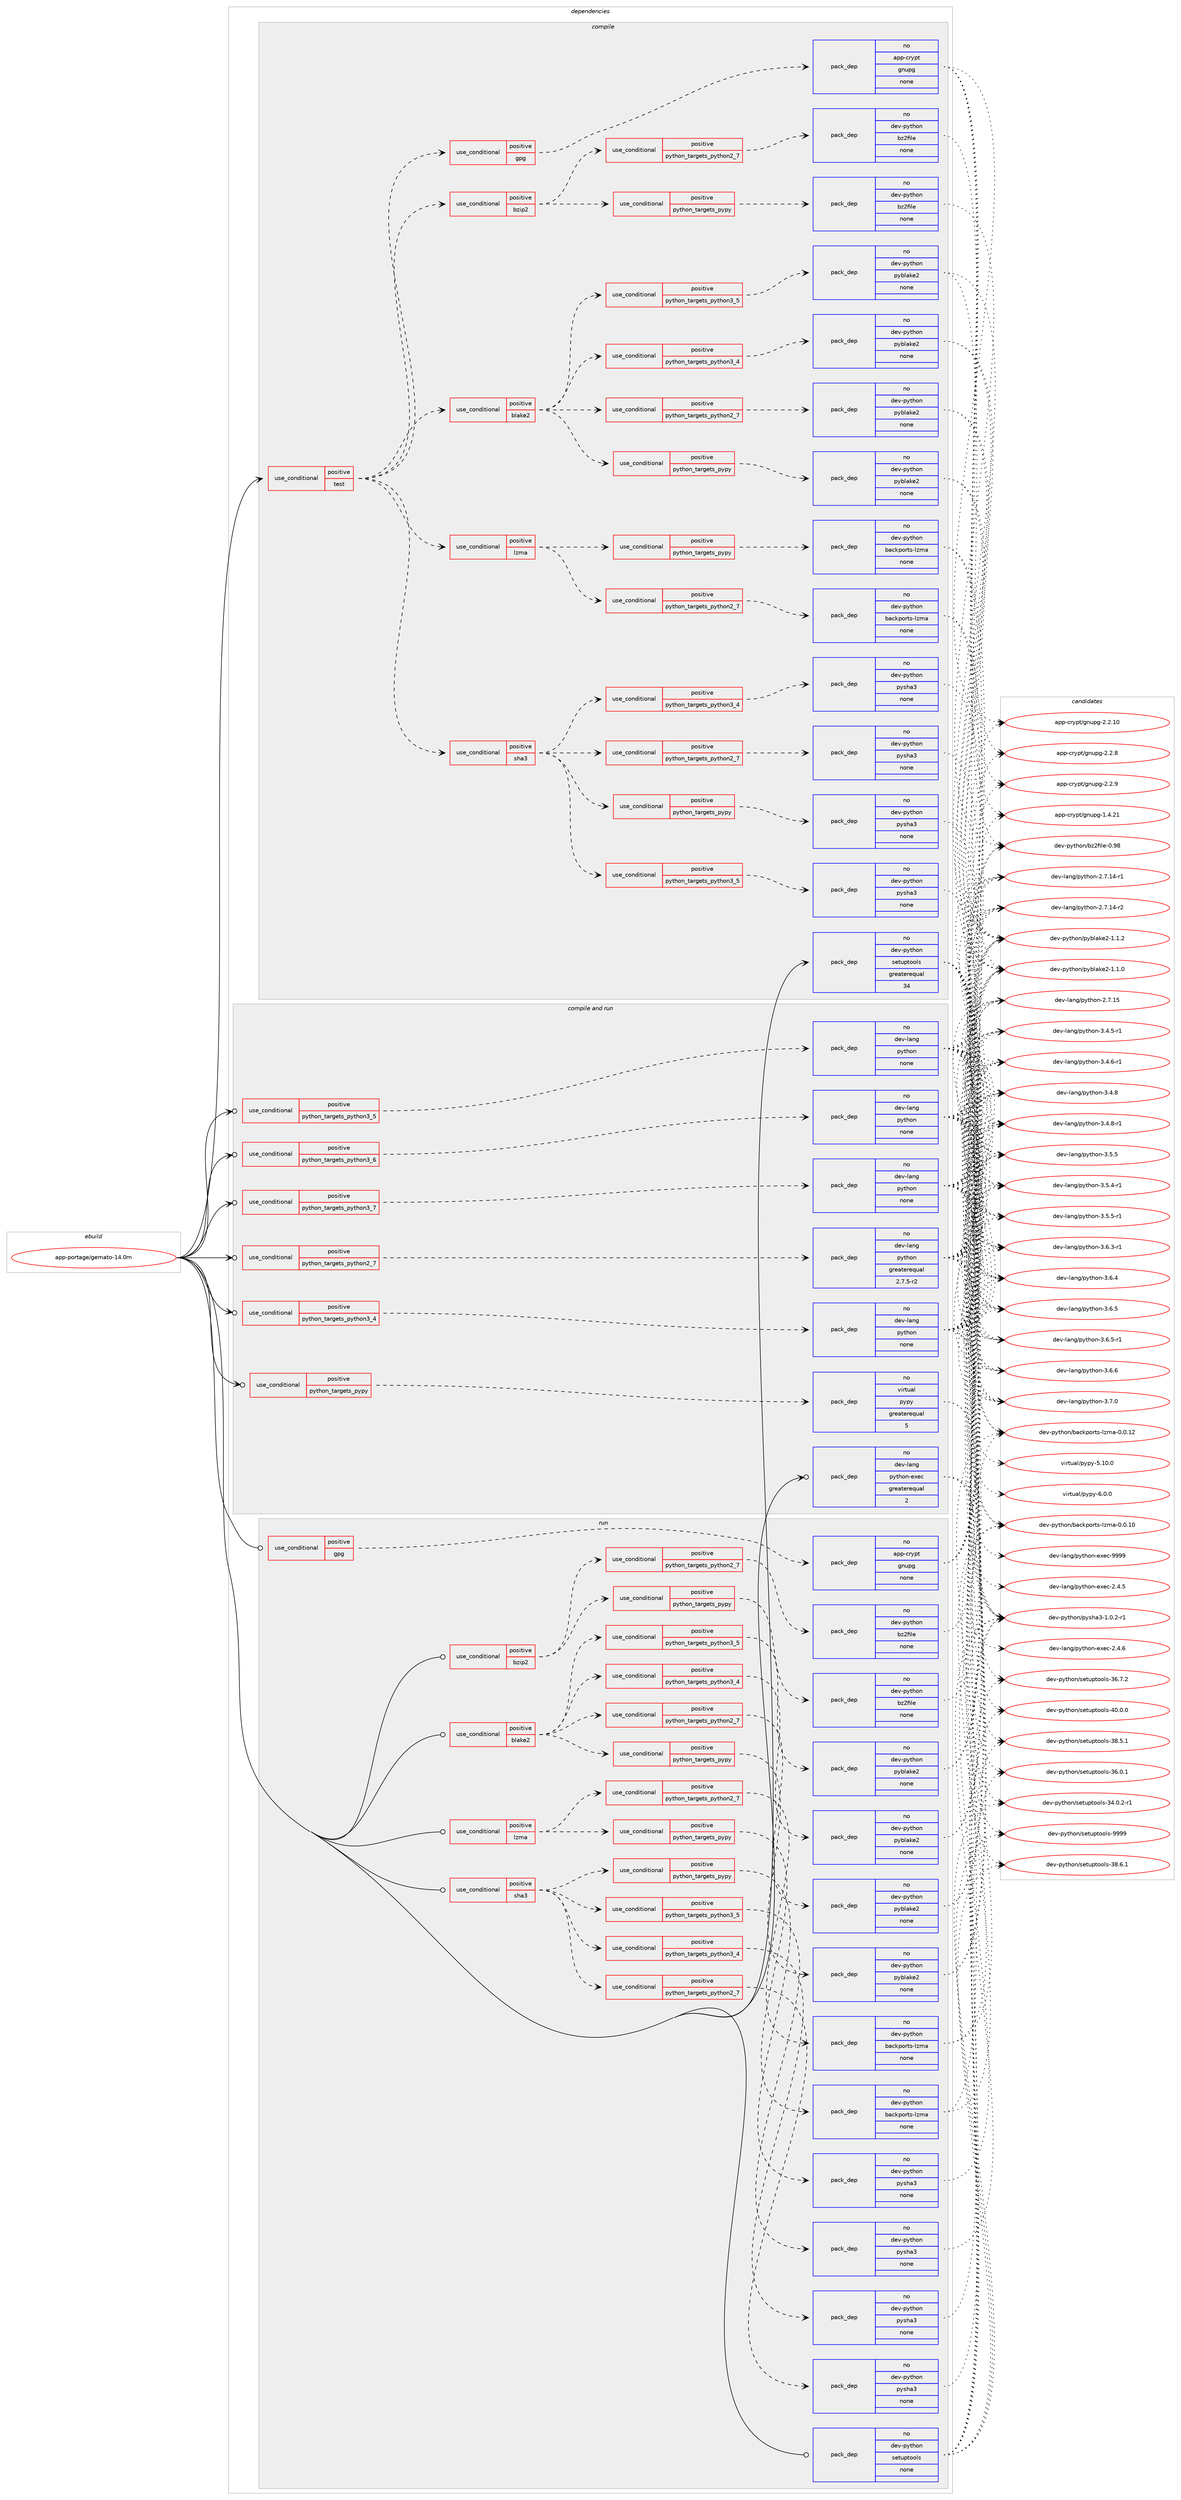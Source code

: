 digraph prolog {

# *************
# Graph options
# *************

newrank=true;
concentrate=true;
compound=true;
graph [rankdir=LR,fontname=Helvetica,fontsize=10,ranksep=1.5];#, ranksep=2.5, nodesep=0.2];
edge  [arrowhead=vee];
node  [fontname=Helvetica,fontsize=10];

# **********
# The ebuild
# **********

subgraph cluster_leftcol {
color=gray;
rank=same;
label=<<i>ebuild</i>>;
id [label="app-portage/gemato-14.0m", color=red, width=4, href="../app-portage/gemato-14.0m.svg"];
}

# ****************
# The dependencies
# ****************

subgraph cluster_midcol {
color=gray;
label=<<i>dependencies</i>>;
subgraph cluster_compile {
fillcolor="#eeeeee";
style=filled;
label=<<i>compile</i>>;
subgraph cond738 {
dependency2680 [label=<<TABLE BORDER="0" CELLBORDER="1" CELLSPACING="0" CELLPADDING="4"><TR><TD ROWSPAN="3" CELLPADDING="10">use_conditional</TD></TR><TR><TD>positive</TD></TR><TR><TD>test</TD></TR></TABLE>>, shape=none, color=red];
subgraph cond739 {
dependency2681 [label=<<TABLE BORDER="0" CELLBORDER="1" CELLSPACING="0" CELLPADDING="4"><TR><TD ROWSPAN="3" CELLPADDING="10">use_conditional</TD></TR><TR><TD>positive</TD></TR><TR><TD>blake2</TD></TR></TABLE>>, shape=none, color=red];
subgraph cond740 {
dependency2682 [label=<<TABLE BORDER="0" CELLBORDER="1" CELLSPACING="0" CELLPADDING="4"><TR><TD ROWSPAN="3" CELLPADDING="10">use_conditional</TD></TR><TR><TD>positive</TD></TR><TR><TD>python_targets_pypy</TD></TR></TABLE>>, shape=none, color=red];
subgraph pack1886 {
dependency2683 [label=<<TABLE BORDER="0" CELLBORDER="1" CELLSPACING="0" CELLPADDING="4" WIDTH="220"><TR><TD ROWSPAN="6" CELLPADDING="30">pack_dep</TD></TR><TR><TD WIDTH="110">no</TD></TR><TR><TD>dev-python</TD></TR><TR><TD>pyblake2</TD></TR><TR><TD>none</TD></TR><TR><TD></TD></TR></TABLE>>, shape=none, color=blue];
}
dependency2682:e -> dependency2683:w [weight=20,style="dashed",arrowhead="vee"];
}
dependency2681:e -> dependency2682:w [weight=20,style="dashed",arrowhead="vee"];
subgraph cond741 {
dependency2684 [label=<<TABLE BORDER="0" CELLBORDER="1" CELLSPACING="0" CELLPADDING="4"><TR><TD ROWSPAN="3" CELLPADDING="10">use_conditional</TD></TR><TR><TD>positive</TD></TR><TR><TD>python_targets_python2_7</TD></TR></TABLE>>, shape=none, color=red];
subgraph pack1887 {
dependency2685 [label=<<TABLE BORDER="0" CELLBORDER="1" CELLSPACING="0" CELLPADDING="4" WIDTH="220"><TR><TD ROWSPAN="6" CELLPADDING="30">pack_dep</TD></TR><TR><TD WIDTH="110">no</TD></TR><TR><TD>dev-python</TD></TR><TR><TD>pyblake2</TD></TR><TR><TD>none</TD></TR><TR><TD></TD></TR></TABLE>>, shape=none, color=blue];
}
dependency2684:e -> dependency2685:w [weight=20,style="dashed",arrowhead="vee"];
}
dependency2681:e -> dependency2684:w [weight=20,style="dashed",arrowhead="vee"];
subgraph cond742 {
dependency2686 [label=<<TABLE BORDER="0" CELLBORDER="1" CELLSPACING="0" CELLPADDING="4"><TR><TD ROWSPAN="3" CELLPADDING="10">use_conditional</TD></TR><TR><TD>positive</TD></TR><TR><TD>python_targets_python3_4</TD></TR></TABLE>>, shape=none, color=red];
subgraph pack1888 {
dependency2687 [label=<<TABLE BORDER="0" CELLBORDER="1" CELLSPACING="0" CELLPADDING="4" WIDTH="220"><TR><TD ROWSPAN="6" CELLPADDING="30">pack_dep</TD></TR><TR><TD WIDTH="110">no</TD></TR><TR><TD>dev-python</TD></TR><TR><TD>pyblake2</TD></TR><TR><TD>none</TD></TR><TR><TD></TD></TR></TABLE>>, shape=none, color=blue];
}
dependency2686:e -> dependency2687:w [weight=20,style="dashed",arrowhead="vee"];
}
dependency2681:e -> dependency2686:w [weight=20,style="dashed",arrowhead="vee"];
subgraph cond743 {
dependency2688 [label=<<TABLE BORDER="0" CELLBORDER="1" CELLSPACING="0" CELLPADDING="4"><TR><TD ROWSPAN="3" CELLPADDING="10">use_conditional</TD></TR><TR><TD>positive</TD></TR><TR><TD>python_targets_python3_5</TD></TR></TABLE>>, shape=none, color=red];
subgraph pack1889 {
dependency2689 [label=<<TABLE BORDER="0" CELLBORDER="1" CELLSPACING="0" CELLPADDING="4" WIDTH="220"><TR><TD ROWSPAN="6" CELLPADDING="30">pack_dep</TD></TR><TR><TD WIDTH="110">no</TD></TR><TR><TD>dev-python</TD></TR><TR><TD>pyblake2</TD></TR><TR><TD>none</TD></TR><TR><TD></TD></TR></TABLE>>, shape=none, color=blue];
}
dependency2688:e -> dependency2689:w [weight=20,style="dashed",arrowhead="vee"];
}
dependency2681:e -> dependency2688:w [weight=20,style="dashed",arrowhead="vee"];
}
dependency2680:e -> dependency2681:w [weight=20,style="dashed",arrowhead="vee"];
subgraph cond744 {
dependency2690 [label=<<TABLE BORDER="0" CELLBORDER="1" CELLSPACING="0" CELLPADDING="4"><TR><TD ROWSPAN="3" CELLPADDING="10">use_conditional</TD></TR><TR><TD>positive</TD></TR><TR><TD>bzip2</TD></TR></TABLE>>, shape=none, color=red];
subgraph cond745 {
dependency2691 [label=<<TABLE BORDER="0" CELLBORDER="1" CELLSPACING="0" CELLPADDING="4"><TR><TD ROWSPAN="3" CELLPADDING="10">use_conditional</TD></TR><TR><TD>positive</TD></TR><TR><TD>python_targets_pypy</TD></TR></TABLE>>, shape=none, color=red];
subgraph pack1890 {
dependency2692 [label=<<TABLE BORDER="0" CELLBORDER="1" CELLSPACING="0" CELLPADDING="4" WIDTH="220"><TR><TD ROWSPAN="6" CELLPADDING="30">pack_dep</TD></TR><TR><TD WIDTH="110">no</TD></TR><TR><TD>dev-python</TD></TR><TR><TD>bz2file</TD></TR><TR><TD>none</TD></TR><TR><TD></TD></TR></TABLE>>, shape=none, color=blue];
}
dependency2691:e -> dependency2692:w [weight=20,style="dashed",arrowhead="vee"];
}
dependency2690:e -> dependency2691:w [weight=20,style="dashed",arrowhead="vee"];
subgraph cond746 {
dependency2693 [label=<<TABLE BORDER="0" CELLBORDER="1" CELLSPACING="0" CELLPADDING="4"><TR><TD ROWSPAN="3" CELLPADDING="10">use_conditional</TD></TR><TR><TD>positive</TD></TR><TR><TD>python_targets_python2_7</TD></TR></TABLE>>, shape=none, color=red];
subgraph pack1891 {
dependency2694 [label=<<TABLE BORDER="0" CELLBORDER="1" CELLSPACING="0" CELLPADDING="4" WIDTH="220"><TR><TD ROWSPAN="6" CELLPADDING="30">pack_dep</TD></TR><TR><TD WIDTH="110">no</TD></TR><TR><TD>dev-python</TD></TR><TR><TD>bz2file</TD></TR><TR><TD>none</TD></TR><TR><TD></TD></TR></TABLE>>, shape=none, color=blue];
}
dependency2693:e -> dependency2694:w [weight=20,style="dashed",arrowhead="vee"];
}
dependency2690:e -> dependency2693:w [weight=20,style="dashed",arrowhead="vee"];
}
dependency2680:e -> dependency2690:w [weight=20,style="dashed",arrowhead="vee"];
subgraph cond747 {
dependency2695 [label=<<TABLE BORDER="0" CELLBORDER="1" CELLSPACING="0" CELLPADDING="4"><TR><TD ROWSPAN="3" CELLPADDING="10">use_conditional</TD></TR><TR><TD>positive</TD></TR><TR><TD>gpg</TD></TR></TABLE>>, shape=none, color=red];
subgraph pack1892 {
dependency2696 [label=<<TABLE BORDER="0" CELLBORDER="1" CELLSPACING="0" CELLPADDING="4" WIDTH="220"><TR><TD ROWSPAN="6" CELLPADDING="30">pack_dep</TD></TR><TR><TD WIDTH="110">no</TD></TR><TR><TD>app-crypt</TD></TR><TR><TD>gnupg</TD></TR><TR><TD>none</TD></TR><TR><TD></TD></TR></TABLE>>, shape=none, color=blue];
}
dependency2695:e -> dependency2696:w [weight=20,style="dashed",arrowhead="vee"];
}
dependency2680:e -> dependency2695:w [weight=20,style="dashed",arrowhead="vee"];
subgraph cond748 {
dependency2697 [label=<<TABLE BORDER="0" CELLBORDER="1" CELLSPACING="0" CELLPADDING="4"><TR><TD ROWSPAN="3" CELLPADDING="10">use_conditional</TD></TR><TR><TD>positive</TD></TR><TR><TD>lzma</TD></TR></TABLE>>, shape=none, color=red];
subgraph cond749 {
dependency2698 [label=<<TABLE BORDER="0" CELLBORDER="1" CELLSPACING="0" CELLPADDING="4"><TR><TD ROWSPAN="3" CELLPADDING="10">use_conditional</TD></TR><TR><TD>positive</TD></TR><TR><TD>python_targets_pypy</TD></TR></TABLE>>, shape=none, color=red];
subgraph pack1893 {
dependency2699 [label=<<TABLE BORDER="0" CELLBORDER="1" CELLSPACING="0" CELLPADDING="4" WIDTH="220"><TR><TD ROWSPAN="6" CELLPADDING="30">pack_dep</TD></TR><TR><TD WIDTH="110">no</TD></TR><TR><TD>dev-python</TD></TR><TR><TD>backports-lzma</TD></TR><TR><TD>none</TD></TR><TR><TD></TD></TR></TABLE>>, shape=none, color=blue];
}
dependency2698:e -> dependency2699:w [weight=20,style="dashed",arrowhead="vee"];
}
dependency2697:e -> dependency2698:w [weight=20,style="dashed",arrowhead="vee"];
subgraph cond750 {
dependency2700 [label=<<TABLE BORDER="0" CELLBORDER="1" CELLSPACING="0" CELLPADDING="4"><TR><TD ROWSPAN="3" CELLPADDING="10">use_conditional</TD></TR><TR><TD>positive</TD></TR><TR><TD>python_targets_python2_7</TD></TR></TABLE>>, shape=none, color=red];
subgraph pack1894 {
dependency2701 [label=<<TABLE BORDER="0" CELLBORDER="1" CELLSPACING="0" CELLPADDING="4" WIDTH="220"><TR><TD ROWSPAN="6" CELLPADDING="30">pack_dep</TD></TR><TR><TD WIDTH="110">no</TD></TR><TR><TD>dev-python</TD></TR><TR><TD>backports-lzma</TD></TR><TR><TD>none</TD></TR><TR><TD></TD></TR></TABLE>>, shape=none, color=blue];
}
dependency2700:e -> dependency2701:w [weight=20,style="dashed",arrowhead="vee"];
}
dependency2697:e -> dependency2700:w [weight=20,style="dashed",arrowhead="vee"];
}
dependency2680:e -> dependency2697:w [weight=20,style="dashed",arrowhead="vee"];
subgraph cond751 {
dependency2702 [label=<<TABLE BORDER="0" CELLBORDER="1" CELLSPACING="0" CELLPADDING="4"><TR><TD ROWSPAN="3" CELLPADDING="10">use_conditional</TD></TR><TR><TD>positive</TD></TR><TR><TD>sha3</TD></TR></TABLE>>, shape=none, color=red];
subgraph cond752 {
dependency2703 [label=<<TABLE BORDER="0" CELLBORDER="1" CELLSPACING="0" CELLPADDING="4"><TR><TD ROWSPAN="3" CELLPADDING="10">use_conditional</TD></TR><TR><TD>positive</TD></TR><TR><TD>python_targets_pypy</TD></TR></TABLE>>, shape=none, color=red];
subgraph pack1895 {
dependency2704 [label=<<TABLE BORDER="0" CELLBORDER="1" CELLSPACING="0" CELLPADDING="4" WIDTH="220"><TR><TD ROWSPAN="6" CELLPADDING="30">pack_dep</TD></TR><TR><TD WIDTH="110">no</TD></TR><TR><TD>dev-python</TD></TR><TR><TD>pysha3</TD></TR><TR><TD>none</TD></TR><TR><TD></TD></TR></TABLE>>, shape=none, color=blue];
}
dependency2703:e -> dependency2704:w [weight=20,style="dashed",arrowhead="vee"];
}
dependency2702:e -> dependency2703:w [weight=20,style="dashed",arrowhead="vee"];
subgraph cond753 {
dependency2705 [label=<<TABLE BORDER="0" CELLBORDER="1" CELLSPACING="0" CELLPADDING="4"><TR><TD ROWSPAN="3" CELLPADDING="10">use_conditional</TD></TR><TR><TD>positive</TD></TR><TR><TD>python_targets_python2_7</TD></TR></TABLE>>, shape=none, color=red];
subgraph pack1896 {
dependency2706 [label=<<TABLE BORDER="0" CELLBORDER="1" CELLSPACING="0" CELLPADDING="4" WIDTH="220"><TR><TD ROWSPAN="6" CELLPADDING="30">pack_dep</TD></TR><TR><TD WIDTH="110">no</TD></TR><TR><TD>dev-python</TD></TR><TR><TD>pysha3</TD></TR><TR><TD>none</TD></TR><TR><TD></TD></TR></TABLE>>, shape=none, color=blue];
}
dependency2705:e -> dependency2706:w [weight=20,style="dashed",arrowhead="vee"];
}
dependency2702:e -> dependency2705:w [weight=20,style="dashed",arrowhead="vee"];
subgraph cond754 {
dependency2707 [label=<<TABLE BORDER="0" CELLBORDER="1" CELLSPACING="0" CELLPADDING="4"><TR><TD ROWSPAN="3" CELLPADDING="10">use_conditional</TD></TR><TR><TD>positive</TD></TR><TR><TD>python_targets_python3_4</TD></TR></TABLE>>, shape=none, color=red];
subgraph pack1897 {
dependency2708 [label=<<TABLE BORDER="0" CELLBORDER="1" CELLSPACING="0" CELLPADDING="4" WIDTH="220"><TR><TD ROWSPAN="6" CELLPADDING="30">pack_dep</TD></TR><TR><TD WIDTH="110">no</TD></TR><TR><TD>dev-python</TD></TR><TR><TD>pysha3</TD></TR><TR><TD>none</TD></TR><TR><TD></TD></TR></TABLE>>, shape=none, color=blue];
}
dependency2707:e -> dependency2708:w [weight=20,style="dashed",arrowhead="vee"];
}
dependency2702:e -> dependency2707:w [weight=20,style="dashed",arrowhead="vee"];
subgraph cond755 {
dependency2709 [label=<<TABLE BORDER="0" CELLBORDER="1" CELLSPACING="0" CELLPADDING="4"><TR><TD ROWSPAN="3" CELLPADDING="10">use_conditional</TD></TR><TR><TD>positive</TD></TR><TR><TD>python_targets_python3_5</TD></TR></TABLE>>, shape=none, color=red];
subgraph pack1898 {
dependency2710 [label=<<TABLE BORDER="0" CELLBORDER="1" CELLSPACING="0" CELLPADDING="4" WIDTH="220"><TR><TD ROWSPAN="6" CELLPADDING="30">pack_dep</TD></TR><TR><TD WIDTH="110">no</TD></TR><TR><TD>dev-python</TD></TR><TR><TD>pysha3</TD></TR><TR><TD>none</TD></TR><TR><TD></TD></TR></TABLE>>, shape=none, color=blue];
}
dependency2709:e -> dependency2710:w [weight=20,style="dashed",arrowhead="vee"];
}
dependency2702:e -> dependency2709:w [weight=20,style="dashed",arrowhead="vee"];
}
dependency2680:e -> dependency2702:w [weight=20,style="dashed",arrowhead="vee"];
}
id:e -> dependency2680:w [weight=20,style="solid",arrowhead="vee"];
subgraph pack1899 {
dependency2711 [label=<<TABLE BORDER="0" CELLBORDER="1" CELLSPACING="0" CELLPADDING="4" WIDTH="220"><TR><TD ROWSPAN="6" CELLPADDING="30">pack_dep</TD></TR><TR><TD WIDTH="110">no</TD></TR><TR><TD>dev-python</TD></TR><TR><TD>setuptools</TD></TR><TR><TD>greaterequal</TD></TR><TR><TD>34</TD></TR></TABLE>>, shape=none, color=blue];
}
id:e -> dependency2711:w [weight=20,style="solid",arrowhead="vee"];
}
subgraph cluster_compileandrun {
fillcolor="#eeeeee";
style=filled;
label=<<i>compile and run</i>>;
subgraph cond756 {
dependency2712 [label=<<TABLE BORDER="0" CELLBORDER="1" CELLSPACING="0" CELLPADDING="4"><TR><TD ROWSPAN="3" CELLPADDING="10">use_conditional</TD></TR><TR><TD>positive</TD></TR><TR><TD>python_targets_pypy</TD></TR></TABLE>>, shape=none, color=red];
subgraph pack1900 {
dependency2713 [label=<<TABLE BORDER="0" CELLBORDER="1" CELLSPACING="0" CELLPADDING="4" WIDTH="220"><TR><TD ROWSPAN="6" CELLPADDING="30">pack_dep</TD></TR><TR><TD WIDTH="110">no</TD></TR><TR><TD>virtual</TD></TR><TR><TD>pypy</TD></TR><TR><TD>greaterequal</TD></TR><TR><TD>5</TD></TR></TABLE>>, shape=none, color=blue];
}
dependency2712:e -> dependency2713:w [weight=20,style="dashed",arrowhead="vee"];
}
id:e -> dependency2712:w [weight=20,style="solid",arrowhead="odotvee"];
subgraph cond757 {
dependency2714 [label=<<TABLE BORDER="0" CELLBORDER="1" CELLSPACING="0" CELLPADDING="4"><TR><TD ROWSPAN="3" CELLPADDING="10">use_conditional</TD></TR><TR><TD>positive</TD></TR><TR><TD>python_targets_python2_7</TD></TR></TABLE>>, shape=none, color=red];
subgraph pack1901 {
dependency2715 [label=<<TABLE BORDER="0" CELLBORDER="1" CELLSPACING="0" CELLPADDING="4" WIDTH="220"><TR><TD ROWSPAN="6" CELLPADDING="30">pack_dep</TD></TR><TR><TD WIDTH="110">no</TD></TR><TR><TD>dev-lang</TD></TR><TR><TD>python</TD></TR><TR><TD>greaterequal</TD></TR><TR><TD>2.7.5-r2</TD></TR></TABLE>>, shape=none, color=blue];
}
dependency2714:e -> dependency2715:w [weight=20,style="dashed",arrowhead="vee"];
}
id:e -> dependency2714:w [weight=20,style="solid",arrowhead="odotvee"];
subgraph cond758 {
dependency2716 [label=<<TABLE BORDER="0" CELLBORDER="1" CELLSPACING="0" CELLPADDING="4"><TR><TD ROWSPAN="3" CELLPADDING="10">use_conditional</TD></TR><TR><TD>positive</TD></TR><TR><TD>python_targets_python3_4</TD></TR></TABLE>>, shape=none, color=red];
subgraph pack1902 {
dependency2717 [label=<<TABLE BORDER="0" CELLBORDER="1" CELLSPACING="0" CELLPADDING="4" WIDTH="220"><TR><TD ROWSPAN="6" CELLPADDING="30">pack_dep</TD></TR><TR><TD WIDTH="110">no</TD></TR><TR><TD>dev-lang</TD></TR><TR><TD>python</TD></TR><TR><TD>none</TD></TR><TR><TD></TD></TR></TABLE>>, shape=none, color=blue];
}
dependency2716:e -> dependency2717:w [weight=20,style="dashed",arrowhead="vee"];
}
id:e -> dependency2716:w [weight=20,style="solid",arrowhead="odotvee"];
subgraph cond759 {
dependency2718 [label=<<TABLE BORDER="0" CELLBORDER="1" CELLSPACING="0" CELLPADDING="4"><TR><TD ROWSPAN="3" CELLPADDING="10">use_conditional</TD></TR><TR><TD>positive</TD></TR><TR><TD>python_targets_python3_5</TD></TR></TABLE>>, shape=none, color=red];
subgraph pack1903 {
dependency2719 [label=<<TABLE BORDER="0" CELLBORDER="1" CELLSPACING="0" CELLPADDING="4" WIDTH="220"><TR><TD ROWSPAN="6" CELLPADDING="30">pack_dep</TD></TR><TR><TD WIDTH="110">no</TD></TR><TR><TD>dev-lang</TD></TR><TR><TD>python</TD></TR><TR><TD>none</TD></TR><TR><TD></TD></TR></TABLE>>, shape=none, color=blue];
}
dependency2718:e -> dependency2719:w [weight=20,style="dashed",arrowhead="vee"];
}
id:e -> dependency2718:w [weight=20,style="solid",arrowhead="odotvee"];
subgraph cond760 {
dependency2720 [label=<<TABLE BORDER="0" CELLBORDER="1" CELLSPACING="0" CELLPADDING="4"><TR><TD ROWSPAN="3" CELLPADDING="10">use_conditional</TD></TR><TR><TD>positive</TD></TR><TR><TD>python_targets_python3_6</TD></TR></TABLE>>, shape=none, color=red];
subgraph pack1904 {
dependency2721 [label=<<TABLE BORDER="0" CELLBORDER="1" CELLSPACING="0" CELLPADDING="4" WIDTH="220"><TR><TD ROWSPAN="6" CELLPADDING="30">pack_dep</TD></TR><TR><TD WIDTH="110">no</TD></TR><TR><TD>dev-lang</TD></TR><TR><TD>python</TD></TR><TR><TD>none</TD></TR><TR><TD></TD></TR></TABLE>>, shape=none, color=blue];
}
dependency2720:e -> dependency2721:w [weight=20,style="dashed",arrowhead="vee"];
}
id:e -> dependency2720:w [weight=20,style="solid",arrowhead="odotvee"];
subgraph cond761 {
dependency2722 [label=<<TABLE BORDER="0" CELLBORDER="1" CELLSPACING="0" CELLPADDING="4"><TR><TD ROWSPAN="3" CELLPADDING="10">use_conditional</TD></TR><TR><TD>positive</TD></TR><TR><TD>python_targets_python3_7</TD></TR></TABLE>>, shape=none, color=red];
subgraph pack1905 {
dependency2723 [label=<<TABLE BORDER="0" CELLBORDER="1" CELLSPACING="0" CELLPADDING="4" WIDTH="220"><TR><TD ROWSPAN="6" CELLPADDING="30">pack_dep</TD></TR><TR><TD WIDTH="110">no</TD></TR><TR><TD>dev-lang</TD></TR><TR><TD>python</TD></TR><TR><TD>none</TD></TR><TR><TD></TD></TR></TABLE>>, shape=none, color=blue];
}
dependency2722:e -> dependency2723:w [weight=20,style="dashed",arrowhead="vee"];
}
id:e -> dependency2722:w [weight=20,style="solid",arrowhead="odotvee"];
subgraph pack1906 {
dependency2724 [label=<<TABLE BORDER="0" CELLBORDER="1" CELLSPACING="0" CELLPADDING="4" WIDTH="220"><TR><TD ROWSPAN="6" CELLPADDING="30">pack_dep</TD></TR><TR><TD WIDTH="110">no</TD></TR><TR><TD>dev-lang</TD></TR><TR><TD>python-exec</TD></TR><TR><TD>greaterequal</TD></TR><TR><TD>2</TD></TR></TABLE>>, shape=none, color=blue];
}
id:e -> dependency2724:w [weight=20,style="solid",arrowhead="odotvee"];
}
subgraph cluster_run {
fillcolor="#eeeeee";
style=filled;
label=<<i>run</i>>;
subgraph cond762 {
dependency2725 [label=<<TABLE BORDER="0" CELLBORDER="1" CELLSPACING="0" CELLPADDING="4"><TR><TD ROWSPAN="3" CELLPADDING="10">use_conditional</TD></TR><TR><TD>positive</TD></TR><TR><TD>blake2</TD></TR></TABLE>>, shape=none, color=red];
subgraph cond763 {
dependency2726 [label=<<TABLE BORDER="0" CELLBORDER="1" CELLSPACING="0" CELLPADDING="4"><TR><TD ROWSPAN="3" CELLPADDING="10">use_conditional</TD></TR><TR><TD>positive</TD></TR><TR><TD>python_targets_pypy</TD></TR></TABLE>>, shape=none, color=red];
subgraph pack1907 {
dependency2727 [label=<<TABLE BORDER="0" CELLBORDER="1" CELLSPACING="0" CELLPADDING="4" WIDTH="220"><TR><TD ROWSPAN="6" CELLPADDING="30">pack_dep</TD></TR><TR><TD WIDTH="110">no</TD></TR><TR><TD>dev-python</TD></TR><TR><TD>pyblake2</TD></TR><TR><TD>none</TD></TR><TR><TD></TD></TR></TABLE>>, shape=none, color=blue];
}
dependency2726:e -> dependency2727:w [weight=20,style="dashed",arrowhead="vee"];
}
dependency2725:e -> dependency2726:w [weight=20,style="dashed",arrowhead="vee"];
subgraph cond764 {
dependency2728 [label=<<TABLE BORDER="0" CELLBORDER="1" CELLSPACING="0" CELLPADDING="4"><TR><TD ROWSPAN="3" CELLPADDING="10">use_conditional</TD></TR><TR><TD>positive</TD></TR><TR><TD>python_targets_python2_7</TD></TR></TABLE>>, shape=none, color=red];
subgraph pack1908 {
dependency2729 [label=<<TABLE BORDER="0" CELLBORDER="1" CELLSPACING="0" CELLPADDING="4" WIDTH="220"><TR><TD ROWSPAN="6" CELLPADDING="30">pack_dep</TD></TR><TR><TD WIDTH="110">no</TD></TR><TR><TD>dev-python</TD></TR><TR><TD>pyblake2</TD></TR><TR><TD>none</TD></TR><TR><TD></TD></TR></TABLE>>, shape=none, color=blue];
}
dependency2728:e -> dependency2729:w [weight=20,style="dashed",arrowhead="vee"];
}
dependency2725:e -> dependency2728:w [weight=20,style="dashed",arrowhead="vee"];
subgraph cond765 {
dependency2730 [label=<<TABLE BORDER="0" CELLBORDER="1" CELLSPACING="0" CELLPADDING="4"><TR><TD ROWSPAN="3" CELLPADDING="10">use_conditional</TD></TR><TR><TD>positive</TD></TR><TR><TD>python_targets_python3_4</TD></TR></TABLE>>, shape=none, color=red];
subgraph pack1909 {
dependency2731 [label=<<TABLE BORDER="0" CELLBORDER="1" CELLSPACING="0" CELLPADDING="4" WIDTH="220"><TR><TD ROWSPAN="6" CELLPADDING="30">pack_dep</TD></TR><TR><TD WIDTH="110">no</TD></TR><TR><TD>dev-python</TD></TR><TR><TD>pyblake2</TD></TR><TR><TD>none</TD></TR><TR><TD></TD></TR></TABLE>>, shape=none, color=blue];
}
dependency2730:e -> dependency2731:w [weight=20,style="dashed",arrowhead="vee"];
}
dependency2725:e -> dependency2730:w [weight=20,style="dashed",arrowhead="vee"];
subgraph cond766 {
dependency2732 [label=<<TABLE BORDER="0" CELLBORDER="1" CELLSPACING="0" CELLPADDING="4"><TR><TD ROWSPAN="3" CELLPADDING="10">use_conditional</TD></TR><TR><TD>positive</TD></TR><TR><TD>python_targets_python3_5</TD></TR></TABLE>>, shape=none, color=red];
subgraph pack1910 {
dependency2733 [label=<<TABLE BORDER="0" CELLBORDER="1" CELLSPACING="0" CELLPADDING="4" WIDTH="220"><TR><TD ROWSPAN="6" CELLPADDING="30">pack_dep</TD></TR><TR><TD WIDTH="110">no</TD></TR><TR><TD>dev-python</TD></TR><TR><TD>pyblake2</TD></TR><TR><TD>none</TD></TR><TR><TD></TD></TR></TABLE>>, shape=none, color=blue];
}
dependency2732:e -> dependency2733:w [weight=20,style="dashed",arrowhead="vee"];
}
dependency2725:e -> dependency2732:w [weight=20,style="dashed",arrowhead="vee"];
}
id:e -> dependency2725:w [weight=20,style="solid",arrowhead="odot"];
subgraph cond767 {
dependency2734 [label=<<TABLE BORDER="0" CELLBORDER="1" CELLSPACING="0" CELLPADDING="4"><TR><TD ROWSPAN="3" CELLPADDING="10">use_conditional</TD></TR><TR><TD>positive</TD></TR><TR><TD>bzip2</TD></TR></TABLE>>, shape=none, color=red];
subgraph cond768 {
dependency2735 [label=<<TABLE BORDER="0" CELLBORDER="1" CELLSPACING="0" CELLPADDING="4"><TR><TD ROWSPAN="3" CELLPADDING="10">use_conditional</TD></TR><TR><TD>positive</TD></TR><TR><TD>python_targets_pypy</TD></TR></TABLE>>, shape=none, color=red];
subgraph pack1911 {
dependency2736 [label=<<TABLE BORDER="0" CELLBORDER="1" CELLSPACING="0" CELLPADDING="4" WIDTH="220"><TR><TD ROWSPAN="6" CELLPADDING="30">pack_dep</TD></TR><TR><TD WIDTH="110">no</TD></TR><TR><TD>dev-python</TD></TR><TR><TD>bz2file</TD></TR><TR><TD>none</TD></TR><TR><TD></TD></TR></TABLE>>, shape=none, color=blue];
}
dependency2735:e -> dependency2736:w [weight=20,style="dashed",arrowhead="vee"];
}
dependency2734:e -> dependency2735:w [weight=20,style="dashed",arrowhead="vee"];
subgraph cond769 {
dependency2737 [label=<<TABLE BORDER="0" CELLBORDER="1" CELLSPACING="0" CELLPADDING="4"><TR><TD ROWSPAN="3" CELLPADDING="10">use_conditional</TD></TR><TR><TD>positive</TD></TR><TR><TD>python_targets_python2_7</TD></TR></TABLE>>, shape=none, color=red];
subgraph pack1912 {
dependency2738 [label=<<TABLE BORDER="0" CELLBORDER="1" CELLSPACING="0" CELLPADDING="4" WIDTH="220"><TR><TD ROWSPAN="6" CELLPADDING="30">pack_dep</TD></TR><TR><TD WIDTH="110">no</TD></TR><TR><TD>dev-python</TD></TR><TR><TD>bz2file</TD></TR><TR><TD>none</TD></TR><TR><TD></TD></TR></TABLE>>, shape=none, color=blue];
}
dependency2737:e -> dependency2738:w [weight=20,style="dashed",arrowhead="vee"];
}
dependency2734:e -> dependency2737:w [weight=20,style="dashed",arrowhead="vee"];
}
id:e -> dependency2734:w [weight=20,style="solid",arrowhead="odot"];
subgraph cond770 {
dependency2739 [label=<<TABLE BORDER="0" CELLBORDER="1" CELLSPACING="0" CELLPADDING="4"><TR><TD ROWSPAN="3" CELLPADDING="10">use_conditional</TD></TR><TR><TD>positive</TD></TR><TR><TD>gpg</TD></TR></TABLE>>, shape=none, color=red];
subgraph pack1913 {
dependency2740 [label=<<TABLE BORDER="0" CELLBORDER="1" CELLSPACING="0" CELLPADDING="4" WIDTH="220"><TR><TD ROWSPAN="6" CELLPADDING="30">pack_dep</TD></TR><TR><TD WIDTH="110">no</TD></TR><TR><TD>app-crypt</TD></TR><TR><TD>gnupg</TD></TR><TR><TD>none</TD></TR><TR><TD></TD></TR></TABLE>>, shape=none, color=blue];
}
dependency2739:e -> dependency2740:w [weight=20,style="dashed",arrowhead="vee"];
}
id:e -> dependency2739:w [weight=20,style="solid",arrowhead="odot"];
subgraph cond771 {
dependency2741 [label=<<TABLE BORDER="0" CELLBORDER="1" CELLSPACING="0" CELLPADDING="4"><TR><TD ROWSPAN="3" CELLPADDING="10">use_conditional</TD></TR><TR><TD>positive</TD></TR><TR><TD>lzma</TD></TR></TABLE>>, shape=none, color=red];
subgraph cond772 {
dependency2742 [label=<<TABLE BORDER="0" CELLBORDER="1" CELLSPACING="0" CELLPADDING="4"><TR><TD ROWSPAN="3" CELLPADDING="10">use_conditional</TD></TR><TR><TD>positive</TD></TR><TR><TD>python_targets_pypy</TD></TR></TABLE>>, shape=none, color=red];
subgraph pack1914 {
dependency2743 [label=<<TABLE BORDER="0" CELLBORDER="1" CELLSPACING="0" CELLPADDING="4" WIDTH="220"><TR><TD ROWSPAN="6" CELLPADDING="30">pack_dep</TD></TR><TR><TD WIDTH="110">no</TD></TR><TR><TD>dev-python</TD></TR><TR><TD>backports-lzma</TD></TR><TR><TD>none</TD></TR><TR><TD></TD></TR></TABLE>>, shape=none, color=blue];
}
dependency2742:e -> dependency2743:w [weight=20,style="dashed",arrowhead="vee"];
}
dependency2741:e -> dependency2742:w [weight=20,style="dashed",arrowhead="vee"];
subgraph cond773 {
dependency2744 [label=<<TABLE BORDER="0" CELLBORDER="1" CELLSPACING="0" CELLPADDING="4"><TR><TD ROWSPAN="3" CELLPADDING="10">use_conditional</TD></TR><TR><TD>positive</TD></TR><TR><TD>python_targets_python2_7</TD></TR></TABLE>>, shape=none, color=red];
subgraph pack1915 {
dependency2745 [label=<<TABLE BORDER="0" CELLBORDER="1" CELLSPACING="0" CELLPADDING="4" WIDTH="220"><TR><TD ROWSPAN="6" CELLPADDING="30">pack_dep</TD></TR><TR><TD WIDTH="110">no</TD></TR><TR><TD>dev-python</TD></TR><TR><TD>backports-lzma</TD></TR><TR><TD>none</TD></TR><TR><TD></TD></TR></TABLE>>, shape=none, color=blue];
}
dependency2744:e -> dependency2745:w [weight=20,style="dashed",arrowhead="vee"];
}
dependency2741:e -> dependency2744:w [weight=20,style="dashed",arrowhead="vee"];
}
id:e -> dependency2741:w [weight=20,style="solid",arrowhead="odot"];
subgraph cond774 {
dependency2746 [label=<<TABLE BORDER="0" CELLBORDER="1" CELLSPACING="0" CELLPADDING="4"><TR><TD ROWSPAN="3" CELLPADDING="10">use_conditional</TD></TR><TR><TD>positive</TD></TR><TR><TD>sha3</TD></TR></TABLE>>, shape=none, color=red];
subgraph cond775 {
dependency2747 [label=<<TABLE BORDER="0" CELLBORDER="1" CELLSPACING="0" CELLPADDING="4"><TR><TD ROWSPAN="3" CELLPADDING="10">use_conditional</TD></TR><TR><TD>positive</TD></TR><TR><TD>python_targets_pypy</TD></TR></TABLE>>, shape=none, color=red];
subgraph pack1916 {
dependency2748 [label=<<TABLE BORDER="0" CELLBORDER="1" CELLSPACING="0" CELLPADDING="4" WIDTH="220"><TR><TD ROWSPAN="6" CELLPADDING="30">pack_dep</TD></TR><TR><TD WIDTH="110">no</TD></TR><TR><TD>dev-python</TD></TR><TR><TD>pysha3</TD></TR><TR><TD>none</TD></TR><TR><TD></TD></TR></TABLE>>, shape=none, color=blue];
}
dependency2747:e -> dependency2748:w [weight=20,style="dashed",arrowhead="vee"];
}
dependency2746:e -> dependency2747:w [weight=20,style="dashed",arrowhead="vee"];
subgraph cond776 {
dependency2749 [label=<<TABLE BORDER="0" CELLBORDER="1" CELLSPACING="0" CELLPADDING="4"><TR><TD ROWSPAN="3" CELLPADDING="10">use_conditional</TD></TR><TR><TD>positive</TD></TR><TR><TD>python_targets_python2_7</TD></TR></TABLE>>, shape=none, color=red];
subgraph pack1917 {
dependency2750 [label=<<TABLE BORDER="0" CELLBORDER="1" CELLSPACING="0" CELLPADDING="4" WIDTH="220"><TR><TD ROWSPAN="6" CELLPADDING="30">pack_dep</TD></TR><TR><TD WIDTH="110">no</TD></TR><TR><TD>dev-python</TD></TR><TR><TD>pysha3</TD></TR><TR><TD>none</TD></TR><TR><TD></TD></TR></TABLE>>, shape=none, color=blue];
}
dependency2749:e -> dependency2750:w [weight=20,style="dashed",arrowhead="vee"];
}
dependency2746:e -> dependency2749:w [weight=20,style="dashed",arrowhead="vee"];
subgraph cond777 {
dependency2751 [label=<<TABLE BORDER="0" CELLBORDER="1" CELLSPACING="0" CELLPADDING="4"><TR><TD ROWSPAN="3" CELLPADDING="10">use_conditional</TD></TR><TR><TD>positive</TD></TR><TR><TD>python_targets_python3_4</TD></TR></TABLE>>, shape=none, color=red];
subgraph pack1918 {
dependency2752 [label=<<TABLE BORDER="0" CELLBORDER="1" CELLSPACING="0" CELLPADDING="4" WIDTH="220"><TR><TD ROWSPAN="6" CELLPADDING="30">pack_dep</TD></TR><TR><TD WIDTH="110">no</TD></TR><TR><TD>dev-python</TD></TR><TR><TD>pysha3</TD></TR><TR><TD>none</TD></TR><TR><TD></TD></TR></TABLE>>, shape=none, color=blue];
}
dependency2751:e -> dependency2752:w [weight=20,style="dashed",arrowhead="vee"];
}
dependency2746:e -> dependency2751:w [weight=20,style="dashed",arrowhead="vee"];
subgraph cond778 {
dependency2753 [label=<<TABLE BORDER="0" CELLBORDER="1" CELLSPACING="0" CELLPADDING="4"><TR><TD ROWSPAN="3" CELLPADDING="10">use_conditional</TD></TR><TR><TD>positive</TD></TR><TR><TD>python_targets_python3_5</TD></TR></TABLE>>, shape=none, color=red];
subgraph pack1919 {
dependency2754 [label=<<TABLE BORDER="0" CELLBORDER="1" CELLSPACING="0" CELLPADDING="4" WIDTH="220"><TR><TD ROWSPAN="6" CELLPADDING="30">pack_dep</TD></TR><TR><TD WIDTH="110">no</TD></TR><TR><TD>dev-python</TD></TR><TR><TD>pysha3</TD></TR><TR><TD>none</TD></TR><TR><TD></TD></TR></TABLE>>, shape=none, color=blue];
}
dependency2753:e -> dependency2754:w [weight=20,style="dashed",arrowhead="vee"];
}
dependency2746:e -> dependency2753:w [weight=20,style="dashed",arrowhead="vee"];
}
id:e -> dependency2746:w [weight=20,style="solid",arrowhead="odot"];
subgraph pack1920 {
dependency2755 [label=<<TABLE BORDER="0" CELLBORDER="1" CELLSPACING="0" CELLPADDING="4" WIDTH="220"><TR><TD ROWSPAN="6" CELLPADDING="30">pack_dep</TD></TR><TR><TD WIDTH="110">no</TD></TR><TR><TD>dev-python</TD></TR><TR><TD>setuptools</TD></TR><TR><TD>none</TD></TR><TR><TD></TD></TR></TABLE>>, shape=none, color=blue];
}
id:e -> dependency2755:w [weight=20,style="solid",arrowhead="odot"];
}
}

# **************
# The candidates
# **************

subgraph cluster_choices {
rank=same;
color=gray;
label=<<i>candidates</i>>;

subgraph choice1886 {
color=black;
nodesep=1;
choice1001011184511212111610411111047112121981089710710150454946494648 [label="dev-python/pyblake2-1.1.0", color=red, width=4,href="../dev-python/pyblake2-1.1.0.svg"];
choice1001011184511212111610411111047112121981089710710150454946494650 [label="dev-python/pyblake2-1.1.2", color=red, width=4,href="../dev-python/pyblake2-1.1.2.svg"];
dependency2683:e -> choice1001011184511212111610411111047112121981089710710150454946494648:w [style=dotted,weight="100"];
dependency2683:e -> choice1001011184511212111610411111047112121981089710710150454946494650:w [style=dotted,weight="100"];
}
subgraph choice1887 {
color=black;
nodesep=1;
choice1001011184511212111610411111047112121981089710710150454946494648 [label="dev-python/pyblake2-1.1.0", color=red, width=4,href="../dev-python/pyblake2-1.1.0.svg"];
choice1001011184511212111610411111047112121981089710710150454946494650 [label="dev-python/pyblake2-1.1.2", color=red, width=4,href="../dev-python/pyblake2-1.1.2.svg"];
dependency2685:e -> choice1001011184511212111610411111047112121981089710710150454946494648:w [style=dotted,weight="100"];
dependency2685:e -> choice1001011184511212111610411111047112121981089710710150454946494650:w [style=dotted,weight="100"];
}
subgraph choice1888 {
color=black;
nodesep=1;
choice1001011184511212111610411111047112121981089710710150454946494648 [label="dev-python/pyblake2-1.1.0", color=red, width=4,href="../dev-python/pyblake2-1.1.0.svg"];
choice1001011184511212111610411111047112121981089710710150454946494650 [label="dev-python/pyblake2-1.1.2", color=red, width=4,href="../dev-python/pyblake2-1.1.2.svg"];
dependency2687:e -> choice1001011184511212111610411111047112121981089710710150454946494648:w [style=dotted,weight="100"];
dependency2687:e -> choice1001011184511212111610411111047112121981089710710150454946494650:w [style=dotted,weight="100"];
}
subgraph choice1889 {
color=black;
nodesep=1;
choice1001011184511212111610411111047112121981089710710150454946494648 [label="dev-python/pyblake2-1.1.0", color=red, width=4,href="../dev-python/pyblake2-1.1.0.svg"];
choice1001011184511212111610411111047112121981089710710150454946494650 [label="dev-python/pyblake2-1.1.2", color=red, width=4,href="../dev-python/pyblake2-1.1.2.svg"];
dependency2689:e -> choice1001011184511212111610411111047112121981089710710150454946494648:w [style=dotted,weight="100"];
dependency2689:e -> choice1001011184511212111610411111047112121981089710710150454946494650:w [style=dotted,weight="100"];
}
subgraph choice1890 {
color=black;
nodesep=1;
choice100101118451121211161041111104798122501021051081014548465756 [label="dev-python/bz2file-0.98", color=red, width=4,href="../dev-python/bz2file-0.98.svg"];
dependency2692:e -> choice100101118451121211161041111104798122501021051081014548465756:w [style=dotted,weight="100"];
}
subgraph choice1891 {
color=black;
nodesep=1;
choice100101118451121211161041111104798122501021051081014548465756 [label="dev-python/bz2file-0.98", color=red, width=4,href="../dev-python/bz2file-0.98.svg"];
dependency2694:e -> choice100101118451121211161041111104798122501021051081014548465756:w [style=dotted,weight="100"];
}
subgraph choice1892 {
color=black;
nodesep=1;
choice9711211245991141211121164710311011711210345494652465049 [label="app-crypt/gnupg-1.4.21", color=red, width=4,href="../app-crypt/gnupg-1.4.21.svg"];
choice9711211245991141211121164710311011711210345504650464948 [label="app-crypt/gnupg-2.2.10", color=red, width=4,href="../app-crypt/gnupg-2.2.10.svg"];
choice97112112459911412111211647103110117112103455046504656 [label="app-crypt/gnupg-2.2.8", color=red, width=4,href="../app-crypt/gnupg-2.2.8.svg"];
choice97112112459911412111211647103110117112103455046504657 [label="app-crypt/gnupg-2.2.9", color=red, width=4,href="../app-crypt/gnupg-2.2.9.svg"];
dependency2696:e -> choice9711211245991141211121164710311011711210345494652465049:w [style=dotted,weight="100"];
dependency2696:e -> choice9711211245991141211121164710311011711210345504650464948:w [style=dotted,weight="100"];
dependency2696:e -> choice97112112459911412111211647103110117112103455046504656:w [style=dotted,weight="100"];
dependency2696:e -> choice97112112459911412111211647103110117112103455046504657:w [style=dotted,weight="100"];
}
subgraph choice1893 {
color=black;
nodesep=1;
choice1001011184511212111610411111047989799107112111114116115451081221099745484648464948 [label="dev-python/backports-lzma-0.0.10", color=red, width=4,href="../dev-python/backports-lzma-0.0.10.svg"];
choice1001011184511212111610411111047989799107112111114116115451081221099745484648464950 [label="dev-python/backports-lzma-0.0.12", color=red, width=4,href="../dev-python/backports-lzma-0.0.12.svg"];
dependency2699:e -> choice1001011184511212111610411111047989799107112111114116115451081221099745484648464948:w [style=dotted,weight="100"];
dependency2699:e -> choice1001011184511212111610411111047989799107112111114116115451081221099745484648464950:w [style=dotted,weight="100"];
}
subgraph choice1894 {
color=black;
nodesep=1;
choice1001011184511212111610411111047989799107112111114116115451081221099745484648464948 [label="dev-python/backports-lzma-0.0.10", color=red, width=4,href="../dev-python/backports-lzma-0.0.10.svg"];
choice1001011184511212111610411111047989799107112111114116115451081221099745484648464950 [label="dev-python/backports-lzma-0.0.12", color=red, width=4,href="../dev-python/backports-lzma-0.0.12.svg"];
dependency2701:e -> choice1001011184511212111610411111047989799107112111114116115451081221099745484648464948:w [style=dotted,weight="100"];
dependency2701:e -> choice1001011184511212111610411111047989799107112111114116115451081221099745484648464950:w [style=dotted,weight="100"];
}
subgraph choice1895 {
color=black;
nodesep=1;
choice100101118451121211161041111104711212111510497514549464846504511449 [label="dev-python/pysha3-1.0.2-r1", color=red, width=4,href="../dev-python/pysha3-1.0.2-r1.svg"];
dependency2704:e -> choice100101118451121211161041111104711212111510497514549464846504511449:w [style=dotted,weight="100"];
}
subgraph choice1896 {
color=black;
nodesep=1;
choice100101118451121211161041111104711212111510497514549464846504511449 [label="dev-python/pysha3-1.0.2-r1", color=red, width=4,href="../dev-python/pysha3-1.0.2-r1.svg"];
dependency2706:e -> choice100101118451121211161041111104711212111510497514549464846504511449:w [style=dotted,weight="100"];
}
subgraph choice1897 {
color=black;
nodesep=1;
choice100101118451121211161041111104711212111510497514549464846504511449 [label="dev-python/pysha3-1.0.2-r1", color=red, width=4,href="../dev-python/pysha3-1.0.2-r1.svg"];
dependency2708:e -> choice100101118451121211161041111104711212111510497514549464846504511449:w [style=dotted,weight="100"];
}
subgraph choice1898 {
color=black;
nodesep=1;
choice100101118451121211161041111104711212111510497514549464846504511449 [label="dev-python/pysha3-1.0.2-r1", color=red, width=4,href="../dev-python/pysha3-1.0.2-r1.svg"];
dependency2710:e -> choice100101118451121211161041111104711212111510497514549464846504511449:w [style=dotted,weight="100"];
}
subgraph choice1899 {
color=black;
nodesep=1;
choice1001011184511212111610411111047115101116117112116111111108115455152464846504511449 [label="dev-python/setuptools-34.0.2-r1", color=red, width=4,href="../dev-python/setuptools-34.0.2-r1.svg"];
choice100101118451121211161041111104711510111611711211611111110811545515446484649 [label="dev-python/setuptools-36.0.1", color=red, width=4,href="../dev-python/setuptools-36.0.1.svg"];
choice100101118451121211161041111104711510111611711211611111110811545515446554650 [label="dev-python/setuptools-36.7.2", color=red, width=4,href="../dev-python/setuptools-36.7.2.svg"];
choice100101118451121211161041111104711510111611711211611111110811545515646534649 [label="dev-python/setuptools-38.5.1", color=red, width=4,href="../dev-python/setuptools-38.5.1.svg"];
choice100101118451121211161041111104711510111611711211611111110811545515646544649 [label="dev-python/setuptools-38.6.1", color=red, width=4,href="../dev-python/setuptools-38.6.1.svg"];
choice100101118451121211161041111104711510111611711211611111110811545524846484648 [label="dev-python/setuptools-40.0.0", color=red, width=4,href="../dev-python/setuptools-40.0.0.svg"];
choice10010111845112121116104111110471151011161171121161111111081154557575757 [label="dev-python/setuptools-9999", color=red, width=4,href="../dev-python/setuptools-9999.svg"];
dependency2711:e -> choice1001011184511212111610411111047115101116117112116111111108115455152464846504511449:w [style=dotted,weight="100"];
dependency2711:e -> choice100101118451121211161041111104711510111611711211611111110811545515446484649:w [style=dotted,weight="100"];
dependency2711:e -> choice100101118451121211161041111104711510111611711211611111110811545515446554650:w [style=dotted,weight="100"];
dependency2711:e -> choice100101118451121211161041111104711510111611711211611111110811545515646534649:w [style=dotted,weight="100"];
dependency2711:e -> choice100101118451121211161041111104711510111611711211611111110811545515646544649:w [style=dotted,weight="100"];
dependency2711:e -> choice100101118451121211161041111104711510111611711211611111110811545524846484648:w [style=dotted,weight="100"];
dependency2711:e -> choice10010111845112121116104111110471151011161171121161111111081154557575757:w [style=dotted,weight="100"];
}
subgraph choice1900 {
color=black;
nodesep=1;
choice118105114116117971084711212111212145534649484648 [label="virtual/pypy-5.10.0", color=red, width=4,href="../virtual/pypy-5.10.0.svg"];
choice1181051141161179710847112121112121455446484648 [label="virtual/pypy-6.0.0", color=red, width=4,href="../virtual/pypy-6.0.0.svg"];
dependency2713:e -> choice118105114116117971084711212111212145534649484648:w [style=dotted,weight="100"];
dependency2713:e -> choice1181051141161179710847112121112121455446484648:w [style=dotted,weight="100"];
}
subgraph choice1901 {
color=black;
nodesep=1;
choice100101118451089711010347112121116104111110455046554649524511449 [label="dev-lang/python-2.7.14-r1", color=red, width=4,href="../dev-lang/python-2.7.14-r1.svg"];
choice100101118451089711010347112121116104111110455046554649524511450 [label="dev-lang/python-2.7.14-r2", color=red, width=4,href="../dev-lang/python-2.7.14-r2.svg"];
choice10010111845108971101034711212111610411111045504655464953 [label="dev-lang/python-2.7.15", color=red, width=4,href="../dev-lang/python-2.7.15.svg"];
choice1001011184510897110103471121211161041111104551465246534511449 [label="dev-lang/python-3.4.5-r1", color=red, width=4,href="../dev-lang/python-3.4.5-r1.svg"];
choice1001011184510897110103471121211161041111104551465246544511449 [label="dev-lang/python-3.4.6-r1", color=red, width=4,href="../dev-lang/python-3.4.6-r1.svg"];
choice100101118451089711010347112121116104111110455146524656 [label="dev-lang/python-3.4.8", color=red, width=4,href="../dev-lang/python-3.4.8.svg"];
choice1001011184510897110103471121211161041111104551465246564511449 [label="dev-lang/python-3.4.8-r1", color=red, width=4,href="../dev-lang/python-3.4.8-r1.svg"];
choice1001011184510897110103471121211161041111104551465346524511449 [label="dev-lang/python-3.5.4-r1", color=red, width=4,href="../dev-lang/python-3.5.4-r1.svg"];
choice100101118451089711010347112121116104111110455146534653 [label="dev-lang/python-3.5.5", color=red, width=4,href="../dev-lang/python-3.5.5.svg"];
choice1001011184510897110103471121211161041111104551465346534511449 [label="dev-lang/python-3.5.5-r1", color=red, width=4,href="../dev-lang/python-3.5.5-r1.svg"];
choice1001011184510897110103471121211161041111104551465446514511449 [label="dev-lang/python-3.6.3-r1", color=red, width=4,href="../dev-lang/python-3.6.3-r1.svg"];
choice100101118451089711010347112121116104111110455146544652 [label="dev-lang/python-3.6.4", color=red, width=4,href="../dev-lang/python-3.6.4.svg"];
choice100101118451089711010347112121116104111110455146544653 [label="dev-lang/python-3.6.5", color=red, width=4,href="../dev-lang/python-3.6.5.svg"];
choice1001011184510897110103471121211161041111104551465446534511449 [label="dev-lang/python-3.6.5-r1", color=red, width=4,href="../dev-lang/python-3.6.5-r1.svg"];
choice100101118451089711010347112121116104111110455146544654 [label="dev-lang/python-3.6.6", color=red, width=4,href="../dev-lang/python-3.6.6.svg"];
choice100101118451089711010347112121116104111110455146554648 [label="dev-lang/python-3.7.0", color=red, width=4,href="../dev-lang/python-3.7.0.svg"];
dependency2715:e -> choice100101118451089711010347112121116104111110455046554649524511449:w [style=dotted,weight="100"];
dependency2715:e -> choice100101118451089711010347112121116104111110455046554649524511450:w [style=dotted,weight="100"];
dependency2715:e -> choice10010111845108971101034711212111610411111045504655464953:w [style=dotted,weight="100"];
dependency2715:e -> choice1001011184510897110103471121211161041111104551465246534511449:w [style=dotted,weight="100"];
dependency2715:e -> choice1001011184510897110103471121211161041111104551465246544511449:w [style=dotted,weight="100"];
dependency2715:e -> choice100101118451089711010347112121116104111110455146524656:w [style=dotted,weight="100"];
dependency2715:e -> choice1001011184510897110103471121211161041111104551465246564511449:w [style=dotted,weight="100"];
dependency2715:e -> choice1001011184510897110103471121211161041111104551465346524511449:w [style=dotted,weight="100"];
dependency2715:e -> choice100101118451089711010347112121116104111110455146534653:w [style=dotted,weight="100"];
dependency2715:e -> choice1001011184510897110103471121211161041111104551465346534511449:w [style=dotted,weight="100"];
dependency2715:e -> choice1001011184510897110103471121211161041111104551465446514511449:w [style=dotted,weight="100"];
dependency2715:e -> choice100101118451089711010347112121116104111110455146544652:w [style=dotted,weight="100"];
dependency2715:e -> choice100101118451089711010347112121116104111110455146544653:w [style=dotted,weight="100"];
dependency2715:e -> choice1001011184510897110103471121211161041111104551465446534511449:w [style=dotted,weight="100"];
dependency2715:e -> choice100101118451089711010347112121116104111110455146544654:w [style=dotted,weight="100"];
dependency2715:e -> choice100101118451089711010347112121116104111110455146554648:w [style=dotted,weight="100"];
}
subgraph choice1902 {
color=black;
nodesep=1;
choice100101118451089711010347112121116104111110455046554649524511449 [label="dev-lang/python-2.7.14-r1", color=red, width=4,href="../dev-lang/python-2.7.14-r1.svg"];
choice100101118451089711010347112121116104111110455046554649524511450 [label="dev-lang/python-2.7.14-r2", color=red, width=4,href="../dev-lang/python-2.7.14-r2.svg"];
choice10010111845108971101034711212111610411111045504655464953 [label="dev-lang/python-2.7.15", color=red, width=4,href="../dev-lang/python-2.7.15.svg"];
choice1001011184510897110103471121211161041111104551465246534511449 [label="dev-lang/python-3.4.5-r1", color=red, width=4,href="../dev-lang/python-3.4.5-r1.svg"];
choice1001011184510897110103471121211161041111104551465246544511449 [label="dev-lang/python-3.4.6-r1", color=red, width=4,href="../dev-lang/python-3.4.6-r1.svg"];
choice100101118451089711010347112121116104111110455146524656 [label="dev-lang/python-3.4.8", color=red, width=4,href="../dev-lang/python-3.4.8.svg"];
choice1001011184510897110103471121211161041111104551465246564511449 [label="dev-lang/python-3.4.8-r1", color=red, width=4,href="../dev-lang/python-3.4.8-r1.svg"];
choice1001011184510897110103471121211161041111104551465346524511449 [label="dev-lang/python-3.5.4-r1", color=red, width=4,href="../dev-lang/python-3.5.4-r1.svg"];
choice100101118451089711010347112121116104111110455146534653 [label="dev-lang/python-3.5.5", color=red, width=4,href="../dev-lang/python-3.5.5.svg"];
choice1001011184510897110103471121211161041111104551465346534511449 [label="dev-lang/python-3.5.5-r1", color=red, width=4,href="../dev-lang/python-3.5.5-r1.svg"];
choice1001011184510897110103471121211161041111104551465446514511449 [label="dev-lang/python-3.6.3-r1", color=red, width=4,href="../dev-lang/python-3.6.3-r1.svg"];
choice100101118451089711010347112121116104111110455146544652 [label="dev-lang/python-3.6.4", color=red, width=4,href="../dev-lang/python-3.6.4.svg"];
choice100101118451089711010347112121116104111110455146544653 [label="dev-lang/python-3.6.5", color=red, width=4,href="../dev-lang/python-3.6.5.svg"];
choice1001011184510897110103471121211161041111104551465446534511449 [label="dev-lang/python-3.6.5-r1", color=red, width=4,href="../dev-lang/python-3.6.5-r1.svg"];
choice100101118451089711010347112121116104111110455146544654 [label="dev-lang/python-3.6.6", color=red, width=4,href="../dev-lang/python-3.6.6.svg"];
choice100101118451089711010347112121116104111110455146554648 [label="dev-lang/python-3.7.0", color=red, width=4,href="../dev-lang/python-3.7.0.svg"];
dependency2717:e -> choice100101118451089711010347112121116104111110455046554649524511449:w [style=dotted,weight="100"];
dependency2717:e -> choice100101118451089711010347112121116104111110455046554649524511450:w [style=dotted,weight="100"];
dependency2717:e -> choice10010111845108971101034711212111610411111045504655464953:w [style=dotted,weight="100"];
dependency2717:e -> choice1001011184510897110103471121211161041111104551465246534511449:w [style=dotted,weight="100"];
dependency2717:e -> choice1001011184510897110103471121211161041111104551465246544511449:w [style=dotted,weight="100"];
dependency2717:e -> choice100101118451089711010347112121116104111110455146524656:w [style=dotted,weight="100"];
dependency2717:e -> choice1001011184510897110103471121211161041111104551465246564511449:w [style=dotted,weight="100"];
dependency2717:e -> choice1001011184510897110103471121211161041111104551465346524511449:w [style=dotted,weight="100"];
dependency2717:e -> choice100101118451089711010347112121116104111110455146534653:w [style=dotted,weight="100"];
dependency2717:e -> choice1001011184510897110103471121211161041111104551465346534511449:w [style=dotted,weight="100"];
dependency2717:e -> choice1001011184510897110103471121211161041111104551465446514511449:w [style=dotted,weight="100"];
dependency2717:e -> choice100101118451089711010347112121116104111110455146544652:w [style=dotted,weight="100"];
dependency2717:e -> choice100101118451089711010347112121116104111110455146544653:w [style=dotted,weight="100"];
dependency2717:e -> choice1001011184510897110103471121211161041111104551465446534511449:w [style=dotted,weight="100"];
dependency2717:e -> choice100101118451089711010347112121116104111110455146544654:w [style=dotted,weight="100"];
dependency2717:e -> choice100101118451089711010347112121116104111110455146554648:w [style=dotted,weight="100"];
}
subgraph choice1903 {
color=black;
nodesep=1;
choice100101118451089711010347112121116104111110455046554649524511449 [label="dev-lang/python-2.7.14-r1", color=red, width=4,href="../dev-lang/python-2.7.14-r1.svg"];
choice100101118451089711010347112121116104111110455046554649524511450 [label="dev-lang/python-2.7.14-r2", color=red, width=4,href="../dev-lang/python-2.7.14-r2.svg"];
choice10010111845108971101034711212111610411111045504655464953 [label="dev-lang/python-2.7.15", color=red, width=4,href="../dev-lang/python-2.7.15.svg"];
choice1001011184510897110103471121211161041111104551465246534511449 [label="dev-lang/python-3.4.5-r1", color=red, width=4,href="../dev-lang/python-3.4.5-r1.svg"];
choice1001011184510897110103471121211161041111104551465246544511449 [label="dev-lang/python-3.4.6-r1", color=red, width=4,href="../dev-lang/python-3.4.6-r1.svg"];
choice100101118451089711010347112121116104111110455146524656 [label="dev-lang/python-3.4.8", color=red, width=4,href="../dev-lang/python-3.4.8.svg"];
choice1001011184510897110103471121211161041111104551465246564511449 [label="dev-lang/python-3.4.8-r1", color=red, width=4,href="../dev-lang/python-3.4.8-r1.svg"];
choice1001011184510897110103471121211161041111104551465346524511449 [label="dev-lang/python-3.5.4-r1", color=red, width=4,href="../dev-lang/python-3.5.4-r1.svg"];
choice100101118451089711010347112121116104111110455146534653 [label="dev-lang/python-3.5.5", color=red, width=4,href="../dev-lang/python-3.5.5.svg"];
choice1001011184510897110103471121211161041111104551465346534511449 [label="dev-lang/python-3.5.5-r1", color=red, width=4,href="../dev-lang/python-3.5.5-r1.svg"];
choice1001011184510897110103471121211161041111104551465446514511449 [label="dev-lang/python-3.6.3-r1", color=red, width=4,href="../dev-lang/python-3.6.3-r1.svg"];
choice100101118451089711010347112121116104111110455146544652 [label="dev-lang/python-3.6.4", color=red, width=4,href="../dev-lang/python-3.6.4.svg"];
choice100101118451089711010347112121116104111110455146544653 [label="dev-lang/python-3.6.5", color=red, width=4,href="../dev-lang/python-3.6.5.svg"];
choice1001011184510897110103471121211161041111104551465446534511449 [label="dev-lang/python-3.6.5-r1", color=red, width=4,href="../dev-lang/python-3.6.5-r1.svg"];
choice100101118451089711010347112121116104111110455146544654 [label="dev-lang/python-3.6.6", color=red, width=4,href="../dev-lang/python-3.6.6.svg"];
choice100101118451089711010347112121116104111110455146554648 [label="dev-lang/python-3.7.0", color=red, width=4,href="../dev-lang/python-3.7.0.svg"];
dependency2719:e -> choice100101118451089711010347112121116104111110455046554649524511449:w [style=dotted,weight="100"];
dependency2719:e -> choice100101118451089711010347112121116104111110455046554649524511450:w [style=dotted,weight="100"];
dependency2719:e -> choice10010111845108971101034711212111610411111045504655464953:w [style=dotted,weight="100"];
dependency2719:e -> choice1001011184510897110103471121211161041111104551465246534511449:w [style=dotted,weight="100"];
dependency2719:e -> choice1001011184510897110103471121211161041111104551465246544511449:w [style=dotted,weight="100"];
dependency2719:e -> choice100101118451089711010347112121116104111110455146524656:w [style=dotted,weight="100"];
dependency2719:e -> choice1001011184510897110103471121211161041111104551465246564511449:w [style=dotted,weight="100"];
dependency2719:e -> choice1001011184510897110103471121211161041111104551465346524511449:w [style=dotted,weight="100"];
dependency2719:e -> choice100101118451089711010347112121116104111110455146534653:w [style=dotted,weight="100"];
dependency2719:e -> choice1001011184510897110103471121211161041111104551465346534511449:w [style=dotted,weight="100"];
dependency2719:e -> choice1001011184510897110103471121211161041111104551465446514511449:w [style=dotted,weight="100"];
dependency2719:e -> choice100101118451089711010347112121116104111110455146544652:w [style=dotted,weight="100"];
dependency2719:e -> choice100101118451089711010347112121116104111110455146544653:w [style=dotted,weight="100"];
dependency2719:e -> choice1001011184510897110103471121211161041111104551465446534511449:w [style=dotted,weight="100"];
dependency2719:e -> choice100101118451089711010347112121116104111110455146544654:w [style=dotted,weight="100"];
dependency2719:e -> choice100101118451089711010347112121116104111110455146554648:w [style=dotted,weight="100"];
}
subgraph choice1904 {
color=black;
nodesep=1;
choice100101118451089711010347112121116104111110455046554649524511449 [label="dev-lang/python-2.7.14-r1", color=red, width=4,href="../dev-lang/python-2.7.14-r1.svg"];
choice100101118451089711010347112121116104111110455046554649524511450 [label="dev-lang/python-2.7.14-r2", color=red, width=4,href="../dev-lang/python-2.7.14-r2.svg"];
choice10010111845108971101034711212111610411111045504655464953 [label="dev-lang/python-2.7.15", color=red, width=4,href="../dev-lang/python-2.7.15.svg"];
choice1001011184510897110103471121211161041111104551465246534511449 [label="dev-lang/python-3.4.5-r1", color=red, width=4,href="../dev-lang/python-3.4.5-r1.svg"];
choice1001011184510897110103471121211161041111104551465246544511449 [label="dev-lang/python-3.4.6-r1", color=red, width=4,href="../dev-lang/python-3.4.6-r1.svg"];
choice100101118451089711010347112121116104111110455146524656 [label="dev-lang/python-3.4.8", color=red, width=4,href="../dev-lang/python-3.4.8.svg"];
choice1001011184510897110103471121211161041111104551465246564511449 [label="dev-lang/python-3.4.8-r1", color=red, width=4,href="../dev-lang/python-3.4.8-r1.svg"];
choice1001011184510897110103471121211161041111104551465346524511449 [label="dev-lang/python-3.5.4-r1", color=red, width=4,href="../dev-lang/python-3.5.4-r1.svg"];
choice100101118451089711010347112121116104111110455146534653 [label="dev-lang/python-3.5.5", color=red, width=4,href="../dev-lang/python-3.5.5.svg"];
choice1001011184510897110103471121211161041111104551465346534511449 [label="dev-lang/python-3.5.5-r1", color=red, width=4,href="../dev-lang/python-3.5.5-r1.svg"];
choice1001011184510897110103471121211161041111104551465446514511449 [label="dev-lang/python-3.6.3-r1", color=red, width=4,href="../dev-lang/python-3.6.3-r1.svg"];
choice100101118451089711010347112121116104111110455146544652 [label="dev-lang/python-3.6.4", color=red, width=4,href="../dev-lang/python-3.6.4.svg"];
choice100101118451089711010347112121116104111110455146544653 [label="dev-lang/python-3.6.5", color=red, width=4,href="../dev-lang/python-3.6.5.svg"];
choice1001011184510897110103471121211161041111104551465446534511449 [label="dev-lang/python-3.6.5-r1", color=red, width=4,href="../dev-lang/python-3.6.5-r1.svg"];
choice100101118451089711010347112121116104111110455146544654 [label="dev-lang/python-3.6.6", color=red, width=4,href="../dev-lang/python-3.6.6.svg"];
choice100101118451089711010347112121116104111110455146554648 [label="dev-lang/python-3.7.0", color=red, width=4,href="../dev-lang/python-3.7.0.svg"];
dependency2721:e -> choice100101118451089711010347112121116104111110455046554649524511449:w [style=dotted,weight="100"];
dependency2721:e -> choice100101118451089711010347112121116104111110455046554649524511450:w [style=dotted,weight="100"];
dependency2721:e -> choice10010111845108971101034711212111610411111045504655464953:w [style=dotted,weight="100"];
dependency2721:e -> choice1001011184510897110103471121211161041111104551465246534511449:w [style=dotted,weight="100"];
dependency2721:e -> choice1001011184510897110103471121211161041111104551465246544511449:w [style=dotted,weight="100"];
dependency2721:e -> choice100101118451089711010347112121116104111110455146524656:w [style=dotted,weight="100"];
dependency2721:e -> choice1001011184510897110103471121211161041111104551465246564511449:w [style=dotted,weight="100"];
dependency2721:e -> choice1001011184510897110103471121211161041111104551465346524511449:w [style=dotted,weight="100"];
dependency2721:e -> choice100101118451089711010347112121116104111110455146534653:w [style=dotted,weight="100"];
dependency2721:e -> choice1001011184510897110103471121211161041111104551465346534511449:w [style=dotted,weight="100"];
dependency2721:e -> choice1001011184510897110103471121211161041111104551465446514511449:w [style=dotted,weight="100"];
dependency2721:e -> choice100101118451089711010347112121116104111110455146544652:w [style=dotted,weight="100"];
dependency2721:e -> choice100101118451089711010347112121116104111110455146544653:w [style=dotted,weight="100"];
dependency2721:e -> choice1001011184510897110103471121211161041111104551465446534511449:w [style=dotted,weight="100"];
dependency2721:e -> choice100101118451089711010347112121116104111110455146544654:w [style=dotted,weight="100"];
dependency2721:e -> choice100101118451089711010347112121116104111110455146554648:w [style=dotted,weight="100"];
}
subgraph choice1905 {
color=black;
nodesep=1;
choice100101118451089711010347112121116104111110455046554649524511449 [label="dev-lang/python-2.7.14-r1", color=red, width=4,href="../dev-lang/python-2.7.14-r1.svg"];
choice100101118451089711010347112121116104111110455046554649524511450 [label="dev-lang/python-2.7.14-r2", color=red, width=4,href="../dev-lang/python-2.7.14-r2.svg"];
choice10010111845108971101034711212111610411111045504655464953 [label="dev-lang/python-2.7.15", color=red, width=4,href="../dev-lang/python-2.7.15.svg"];
choice1001011184510897110103471121211161041111104551465246534511449 [label="dev-lang/python-3.4.5-r1", color=red, width=4,href="../dev-lang/python-3.4.5-r1.svg"];
choice1001011184510897110103471121211161041111104551465246544511449 [label="dev-lang/python-3.4.6-r1", color=red, width=4,href="../dev-lang/python-3.4.6-r1.svg"];
choice100101118451089711010347112121116104111110455146524656 [label="dev-lang/python-3.4.8", color=red, width=4,href="../dev-lang/python-3.4.8.svg"];
choice1001011184510897110103471121211161041111104551465246564511449 [label="dev-lang/python-3.4.8-r1", color=red, width=4,href="../dev-lang/python-3.4.8-r1.svg"];
choice1001011184510897110103471121211161041111104551465346524511449 [label="dev-lang/python-3.5.4-r1", color=red, width=4,href="../dev-lang/python-3.5.4-r1.svg"];
choice100101118451089711010347112121116104111110455146534653 [label="dev-lang/python-3.5.5", color=red, width=4,href="../dev-lang/python-3.5.5.svg"];
choice1001011184510897110103471121211161041111104551465346534511449 [label="dev-lang/python-3.5.5-r1", color=red, width=4,href="../dev-lang/python-3.5.5-r1.svg"];
choice1001011184510897110103471121211161041111104551465446514511449 [label="dev-lang/python-3.6.3-r1", color=red, width=4,href="../dev-lang/python-3.6.3-r1.svg"];
choice100101118451089711010347112121116104111110455146544652 [label="dev-lang/python-3.6.4", color=red, width=4,href="../dev-lang/python-3.6.4.svg"];
choice100101118451089711010347112121116104111110455146544653 [label="dev-lang/python-3.6.5", color=red, width=4,href="../dev-lang/python-3.6.5.svg"];
choice1001011184510897110103471121211161041111104551465446534511449 [label="dev-lang/python-3.6.5-r1", color=red, width=4,href="../dev-lang/python-3.6.5-r1.svg"];
choice100101118451089711010347112121116104111110455146544654 [label="dev-lang/python-3.6.6", color=red, width=4,href="../dev-lang/python-3.6.6.svg"];
choice100101118451089711010347112121116104111110455146554648 [label="dev-lang/python-3.7.0", color=red, width=4,href="../dev-lang/python-3.7.0.svg"];
dependency2723:e -> choice100101118451089711010347112121116104111110455046554649524511449:w [style=dotted,weight="100"];
dependency2723:e -> choice100101118451089711010347112121116104111110455046554649524511450:w [style=dotted,weight="100"];
dependency2723:e -> choice10010111845108971101034711212111610411111045504655464953:w [style=dotted,weight="100"];
dependency2723:e -> choice1001011184510897110103471121211161041111104551465246534511449:w [style=dotted,weight="100"];
dependency2723:e -> choice1001011184510897110103471121211161041111104551465246544511449:w [style=dotted,weight="100"];
dependency2723:e -> choice100101118451089711010347112121116104111110455146524656:w [style=dotted,weight="100"];
dependency2723:e -> choice1001011184510897110103471121211161041111104551465246564511449:w [style=dotted,weight="100"];
dependency2723:e -> choice1001011184510897110103471121211161041111104551465346524511449:w [style=dotted,weight="100"];
dependency2723:e -> choice100101118451089711010347112121116104111110455146534653:w [style=dotted,weight="100"];
dependency2723:e -> choice1001011184510897110103471121211161041111104551465346534511449:w [style=dotted,weight="100"];
dependency2723:e -> choice1001011184510897110103471121211161041111104551465446514511449:w [style=dotted,weight="100"];
dependency2723:e -> choice100101118451089711010347112121116104111110455146544652:w [style=dotted,weight="100"];
dependency2723:e -> choice100101118451089711010347112121116104111110455146544653:w [style=dotted,weight="100"];
dependency2723:e -> choice1001011184510897110103471121211161041111104551465446534511449:w [style=dotted,weight="100"];
dependency2723:e -> choice100101118451089711010347112121116104111110455146544654:w [style=dotted,weight="100"];
dependency2723:e -> choice100101118451089711010347112121116104111110455146554648:w [style=dotted,weight="100"];
}
subgraph choice1906 {
color=black;
nodesep=1;
choice1001011184510897110103471121211161041111104510112010199455046524653 [label="dev-lang/python-exec-2.4.5", color=red, width=4,href="../dev-lang/python-exec-2.4.5.svg"];
choice1001011184510897110103471121211161041111104510112010199455046524654 [label="dev-lang/python-exec-2.4.6", color=red, width=4,href="../dev-lang/python-exec-2.4.6.svg"];
choice10010111845108971101034711212111610411111045101120101994557575757 [label="dev-lang/python-exec-9999", color=red, width=4,href="../dev-lang/python-exec-9999.svg"];
dependency2724:e -> choice1001011184510897110103471121211161041111104510112010199455046524653:w [style=dotted,weight="100"];
dependency2724:e -> choice1001011184510897110103471121211161041111104510112010199455046524654:w [style=dotted,weight="100"];
dependency2724:e -> choice10010111845108971101034711212111610411111045101120101994557575757:w [style=dotted,weight="100"];
}
subgraph choice1907 {
color=black;
nodesep=1;
choice1001011184511212111610411111047112121981089710710150454946494648 [label="dev-python/pyblake2-1.1.0", color=red, width=4,href="../dev-python/pyblake2-1.1.0.svg"];
choice1001011184511212111610411111047112121981089710710150454946494650 [label="dev-python/pyblake2-1.1.2", color=red, width=4,href="../dev-python/pyblake2-1.1.2.svg"];
dependency2727:e -> choice1001011184511212111610411111047112121981089710710150454946494648:w [style=dotted,weight="100"];
dependency2727:e -> choice1001011184511212111610411111047112121981089710710150454946494650:w [style=dotted,weight="100"];
}
subgraph choice1908 {
color=black;
nodesep=1;
choice1001011184511212111610411111047112121981089710710150454946494648 [label="dev-python/pyblake2-1.1.0", color=red, width=4,href="../dev-python/pyblake2-1.1.0.svg"];
choice1001011184511212111610411111047112121981089710710150454946494650 [label="dev-python/pyblake2-1.1.2", color=red, width=4,href="../dev-python/pyblake2-1.1.2.svg"];
dependency2729:e -> choice1001011184511212111610411111047112121981089710710150454946494648:w [style=dotted,weight="100"];
dependency2729:e -> choice1001011184511212111610411111047112121981089710710150454946494650:w [style=dotted,weight="100"];
}
subgraph choice1909 {
color=black;
nodesep=1;
choice1001011184511212111610411111047112121981089710710150454946494648 [label="dev-python/pyblake2-1.1.0", color=red, width=4,href="../dev-python/pyblake2-1.1.0.svg"];
choice1001011184511212111610411111047112121981089710710150454946494650 [label="dev-python/pyblake2-1.1.2", color=red, width=4,href="../dev-python/pyblake2-1.1.2.svg"];
dependency2731:e -> choice1001011184511212111610411111047112121981089710710150454946494648:w [style=dotted,weight="100"];
dependency2731:e -> choice1001011184511212111610411111047112121981089710710150454946494650:w [style=dotted,weight="100"];
}
subgraph choice1910 {
color=black;
nodesep=1;
choice1001011184511212111610411111047112121981089710710150454946494648 [label="dev-python/pyblake2-1.1.0", color=red, width=4,href="../dev-python/pyblake2-1.1.0.svg"];
choice1001011184511212111610411111047112121981089710710150454946494650 [label="dev-python/pyblake2-1.1.2", color=red, width=4,href="../dev-python/pyblake2-1.1.2.svg"];
dependency2733:e -> choice1001011184511212111610411111047112121981089710710150454946494648:w [style=dotted,weight="100"];
dependency2733:e -> choice1001011184511212111610411111047112121981089710710150454946494650:w [style=dotted,weight="100"];
}
subgraph choice1911 {
color=black;
nodesep=1;
choice100101118451121211161041111104798122501021051081014548465756 [label="dev-python/bz2file-0.98", color=red, width=4,href="../dev-python/bz2file-0.98.svg"];
dependency2736:e -> choice100101118451121211161041111104798122501021051081014548465756:w [style=dotted,weight="100"];
}
subgraph choice1912 {
color=black;
nodesep=1;
choice100101118451121211161041111104798122501021051081014548465756 [label="dev-python/bz2file-0.98", color=red, width=4,href="../dev-python/bz2file-0.98.svg"];
dependency2738:e -> choice100101118451121211161041111104798122501021051081014548465756:w [style=dotted,weight="100"];
}
subgraph choice1913 {
color=black;
nodesep=1;
choice9711211245991141211121164710311011711210345494652465049 [label="app-crypt/gnupg-1.4.21", color=red, width=4,href="../app-crypt/gnupg-1.4.21.svg"];
choice9711211245991141211121164710311011711210345504650464948 [label="app-crypt/gnupg-2.2.10", color=red, width=4,href="../app-crypt/gnupg-2.2.10.svg"];
choice97112112459911412111211647103110117112103455046504656 [label="app-crypt/gnupg-2.2.8", color=red, width=4,href="../app-crypt/gnupg-2.2.8.svg"];
choice97112112459911412111211647103110117112103455046504657 [label="app-crypt/gnupg-2.2.9", color=red, width=4,href="../app-crypt/gnupg-2.2.9.svg"];
dependency2740:e -> choice9711211245991141211121164710311011711210345494652465049:w [style=dotted,weight="100"];
dependency2740:e -> choice9711211245991141211121164710311011711210345504650464948:w [style=dotted,weight="100"];
dependency2740:e -> choice97112112459911412111211647103110117112103455046504656:w [style=dotted,weight="100"];
dependency2740:e -> choice97112112459911412111211647103110117112103455046504657:w [style=dotted,weight="100"];
}
subgraph choice1914 {
color=black;
nodesep=1;
choice1001011184511212111610411111047989799107112111114116115451081221099745484648464948 [label="dev-python/backports-lzma-0.0.10", color=red, width=4,href="../dev-python/backports-lzma-0.0.10.svg"];
choice1001011184511212111610411111047989799107112111114116115451081221099745484648464950 [label="dev-python/backports-lzma-0.0.12", color=red, width=4,href="../dev-python/backports-lzma-0.0.12.svg"];
dependency2743:e -> choice1001011184511212111610411111047989799107112111114116115451081221099745484648464948:w [style=dotted,weight="100"];
dependency2743:e -> choice1001011184511212111610411111047989799107112111114116115451081221099745484648464950:w [style=dotted,weight="100"];
}
subgraph choice1915 {
color=black;
nodesep=1;
choice1001011184511212111610411111047989799107112111114116115451081221099745484648464948 [label="dev-python/backports-lzma-0.0.10", color=red, width=4,href="../dev-python/backports-lzma-0.0.10.svg"];
choice1001011184511212111610411111047989799107112111114116115451081221099745484648464950 [label="dev-python/backports-lzma-0.0.12", color=red, width=4,href="../dev-python/backports-lzma-0.0.12.svg"];
dependency2745:e -> choice1001011184511212111610411111047989799107112111114116115451081221099745484648464948:w [style=dotted,weight="100"];
dependency2745:e -> choice1001011184511212111610411111047989799107112111114116115451081221099745484648464950:w [style=dotted,weight="100"];
}
subgraph choice1916 {
color=black;
nodesep=1;
choice100101118451121211161041111104711212111510497514549464846504511449 [label="dev-python/pysha3-1.0.2-r1", color=red, width=4,href="../dev-python/pysha3-1.0.2-r1.svg"];
dependency2748:e -> choice100101118451121211161041111104711212111510497514549464846504511449:w [style=dotted,weight="100"];
}
subgraph choice1917 {
color=black;
nodesep=1;
choice100101118451121211161041111104711212111510497514549464846504511449 [label="dev-python/pysha3-1.0.2-r1", color=red, width=4,href="../dev-python/pysha3-1.0.2-r1.svg"];
dependency2750:e -> choice100101118451121211161041111104711212111510497514549464846504511449:w [style=dotted,weight="100"];
}
subgraph choice1918 {
color=black;
nodesep=1;
choice100101118451121211161041111104711212111510497514549464846504511449 [label="dev-python/pysha3-1.0.2-r1", color=red, width=4,href="../dev-python/pysha3-1.0.2-r1.svg"];
dependency2752:e -> choice100101118451121211161041111104711212111510497514549464846504511449:w [style=dotted,weight="100"];
}
subgraph choice1919 {
color=black;
nodesep=1;
choice100101118451121211161041111104711212111510497514549464846504511449 [label="dev-python/pysha3-1.0.2-r1", color=red, width=4,href="../dev-python/pysha3-1.0.2-r1.svg"];
dependency2754:e -> choice100101118451121211161041111104711212111510497514549464846504511449:w [style=dotted,weight="100"];
}
subgraph choice1920 {
color=black;
nodesep=1;
choice1001011184511212111610411111047115101116117112116111111108115455152464846504511449 [label="dev-python/setuptools-34.0.2-r1", color=red, width=4,href="../dev-python/setuptools-34.0.2-r1.svg"];
choice100101118451121211161041111104711510111611711211611111110811545515446484649 [label="dev-python/setuptools-36.0.1", color=red, width=4,href="../dev-python/setuptools-36.0.1.svg"];
choice100101118451121211161041111104711510111611711211611111110811545515446554650 [label="dev-python/setuptools-36.7.2", color=red, width=4,href="../dev-python/setuptools-36.7.2.svg"];
choice100101118451121211161041111104711510111611711211611111110811545515646534649 [label="dev-python/setuptools-38.5.1", color=red, width=4,href="../dev-python/setuptools-38.5.1.svg"];
choice100101118451121211161041111104711510111611711211611111110811545515646544649 [label="dev-python/setuptools-38.6.1", color=red, width=4,href="../dev-python/setuptools-38.6.1.svg"];
choice100101118451121211161041111104711510111611711211611111110811545524846484648 [label="dev-python/setuptools-40.0.0", color=red, width=4,href="../dev-python/setuptools-40.0.0.svg"];
choice10010111845112121116104111110471151011161171121161111111081154557575757 [label="dev-python/setuptools-9999", color=red, width=4,href="../dev-python/setuptools-9999.svg"];
dependency2755:e -> choice1001011184511212111610411111047115101116117112116111111108115455152464846504511449:w [style=dotted,weight="100"];
dependency2755:e -> choice100101118451121211161041111104711510111611711211611111110811545515446484649:w [style=dotted,weight="100"];
dependency2755:e -> choice100101118451121211161041111104711510111611711211611111110811545515446554650:w [style=dotted,weight="100"];
dependency2755:e -> choice100101118451121211161041111104711510111611711211611111110811545515646534649:w [style=dotted,weight="100"];
dependency2755:e -> choice100101118451121211161041111104711510111611711211611111110811545515646544649:w [style=dotted,weight="100"];
dependency2755:e -> choice100101118451121211161041111104711510111611711211611111110811545524846484648:w [style=dotted,weight="100"];
dependency2755:e -> choice10010111845112121116104111110471151011161171121161111111081154557575757:w [style=dotted,weight="100"];
}
}

}

